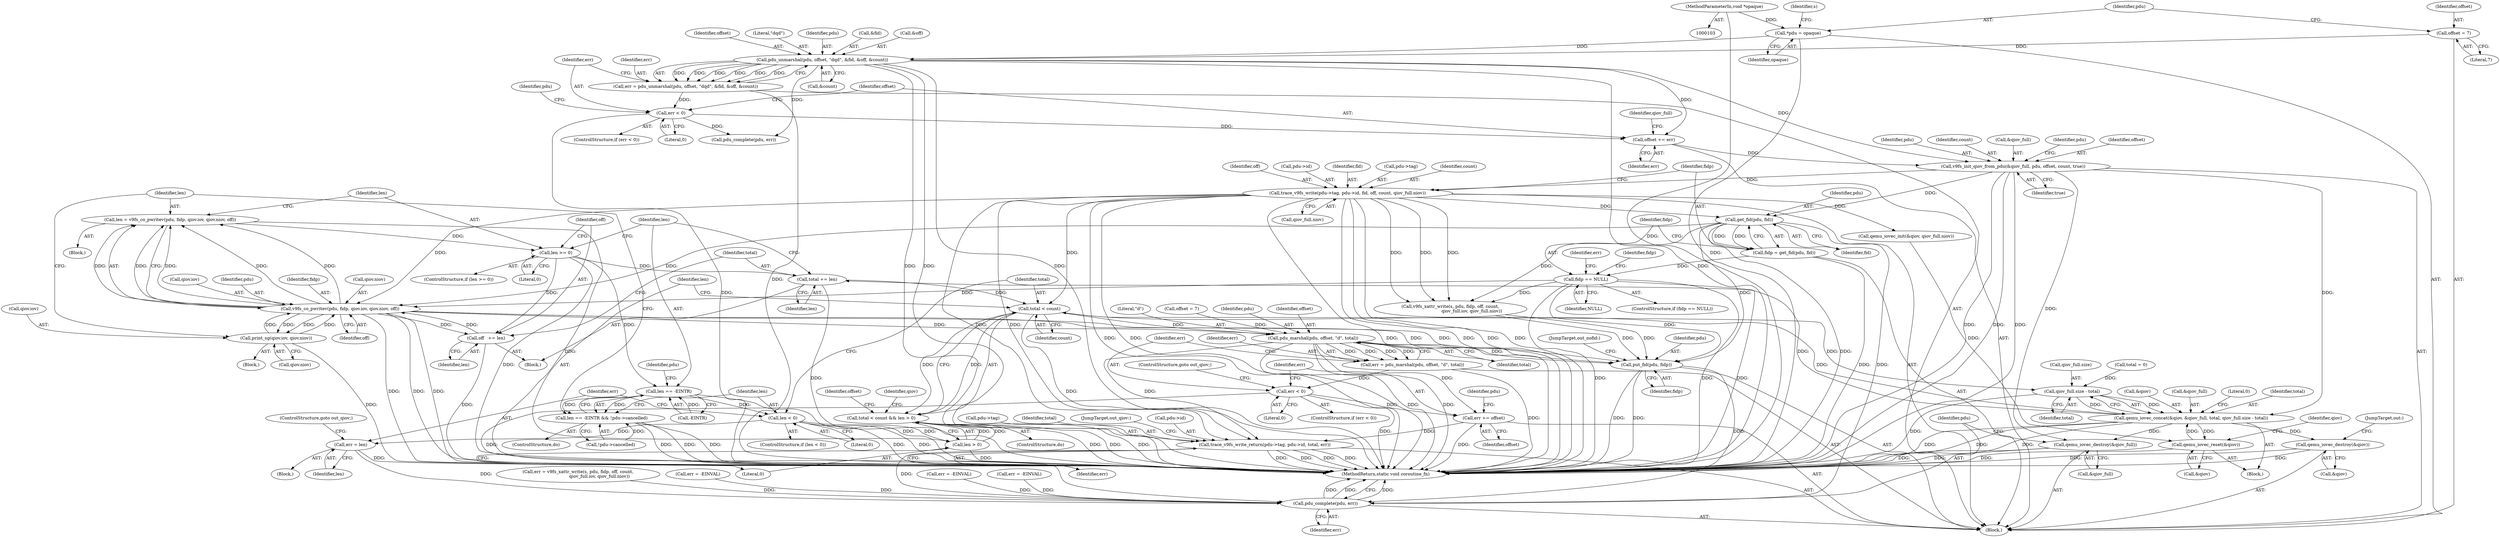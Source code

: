 digraph "0_qemu_fdfcc9aeea1492f4b819a24c94dfb678145b1bf9@API" {
"1000280" [label="(Call,len = v9fs_co_pwritev(pdu, fidp, qiov.iov, qiov.niov, off))"];
"1000282" [label="(Call,v9fs_co_pwritev(pdu, fidp, qiov.iov, qiov.niov, off))"];
"1000181" [label="(Call,get_fid(pdu, fid))"];
"1000159" [label="(Call,v9fs_init_qiov_from_pdu(&qiov_full, pdu, offset, count, true))"];
"1000137" [label="(Call,pdu_unmarshal(pdu, offset, \"dqd\", &fid, &off, &count))"];
"1000124" [label="(Call,*pdu = opaque)"];
"1000104" [label="(MethodParameterIn,void *opaque)"];
"1000119" [label="(Call,offset = 7)"];
"1000156" [label="(Call,offset += err)"];
"1000148" [label="(Call,err < 0)"];
"1000135" [label="(Call,err = pdu_unmarshal(pdu, offset, \"dqd\", &fid, &off, &count))"];
"1000166" [label="(Call,trace_v9fs_write(pdu->tag, pdu->id, fid, off, count, qiov_full.niov))"];
"1000185" [label="(Call,fidp == NULL)"];
"1000179" [label="(Call,fidp = get_fid(pdu, fid))"];
"1000271" [label="(Call,print_sg(qiov.iov, qiov.niov))"];
"1000297" [label="(Call,off   += len)"];
"1000293" [label="(Call,len >= 0)"];
"1000280" [label="(Call,len = v9fs_co_pwritev(pdu, fidp, qiov.iov, qiov.niov, off))"];
"1000333" [label="(Call,pdu_marshal(pdu, offset, \"d\", total))"];
"1000331" [label="(Call,err = pdu_marshal(pdu, offset, \"d\", total))"];
"1000339" [label="(Call,err < 0)"];
"1000344" [label="(Call,err += offset)"];
"1000347" [label="(Call,trace_v9fs_write_return(pdu->tag, pdu->id, total, err))"];
"1000368" [label="(Call,pdu_complete(pdu, err))"];
"1000361" [label="(Call,put_fid(pdu, fidp))"];
"1000300" [label="(Call,total += len)"];
"1000322" [label="(Call,total < count)"];
"1000263" [label="(Call,qiov_full.size - total)"];
"1000257" [label="(Call,qemu_iovec_concat(&qiov, &qiov_full, total, qiov_full.size - total))"];
"1000254" [label="(Call,qemu_iovec_reset(&qiov))"];
"1000357" [label="(Call,qemu_iovec_destroy(&qiov))"];
"1000365" [label="(Call,qemu_iovec_destroy(&qiov_full))"];
"1000321" [label="(Call,total < count && len > 0)"];
"1000304" [label="(Call,len == -EINTR)"];
"1000303" [label="(Call,len == -EINTR && !pdu->cancelled)"];
"1000313" [label="(Call,len < 0)"];
"1000317" [label="(Call,err = len)"];
"1000325" [label="(Call,len > 0)"];
"1000292" [label="(ControlStructure,if (len >= 0))"];
"1000182" [label="(Identifier,pdu)"];
"1000326" [label="(Identifier,len)"];
"1000349" [label="(Identifier,pdu)"];
"1000315" [label="(Literal,0)"];
"1000258" [label="(Call,&qiov)"];
"1000362" [label="(Identifier,pdu)"];
"1000186" [label="(Identifier,fidp)"];
"1000257" [label="(Call,qemu_iovec_concat(&qiov, &qiov_full, total, qiov_full.size - total))"];
"1000314" [label="(Identifier,len)"];
"1000137" [label="(Call,pdu_unmarshal(pdu, offset, \"dqd\", &fid, &off, &count))"];
"1000270" [label="(Block,)"];
"1000301" [label="(Identifier,total)"];
"1000141" [label="(Call,&fid)"];
"1000156" [label="(Call,offset += err)"];
"1000271" [label="(Call,print_sg(qiov.iov, qiov.niov))"];
"1000346" [label="(Identifier,offset)"];
"1000211" [label="(Call,err = -EINVAL)"];
"1000124" [label="(Call,*pdu = opaque)"];
"1000344" [label="(Call,err += offset)"];
"1000162" [label="(Identifier,pdu)"];
"1000304" [label="(Call,len == -EINTR)"];
"1000275" [label="(Call,qiov.niov)"];
"1000241" [label="(Call,err = -EINVAL)"];
"1000115" [label="(Call,total = 0)"];
"1000179" [label="(Call,fidp = get_fid(pdu, fid))"];
"1000306" [label="(Call,-EINTR)"];
"1000176" [label="(Call,qiov_full.niov)"];
"1000170" [label="(Call,pdu->id)"];
"1000313" [label="(Call,len < 0)"];
"1000145" [label="(Call,&count)"];
"1000356" [label="(JumpTarget,out_qiov:)"];
"1000328" [label="(Call,offset = 7)"];
"1000325" [label="(Call,len > 0)"];
"1000126" [label="(Identifier,opaque)"];
"1000321" [label="(Call,total < count && len > 0)"];
"1000319" [label="(Identifier,len)"];
"1000334" [label="(Identifier,pdu)"];
"1000335" [label="(Identifier,offset)"];
"1000297" [label="(Call,off   += len)"];
"1000291" [label="(Identifier,off)"];
"1000371" [label="(MethodReturn,static void coroutine_fn)"];
"1000143" [label="(Call,&off)"];
"1000167" [label="(Call,pdu->tag)"];
"1000331" [label="(Call,err = pdu_marshal(pdu, offset, \"d\", total))"];
"1000252" [label="(ControlStructure,do)"];
"1000256" [label="(Identifier,qiov)"];
"1000323" [label="(Identifier,total)"];
"1000189" [label="(Call,err = -EINVAL)"];
"1000340" [label="(Identifier,err)"];
"1000120" [label="(Identifier,offset)"];
"1000161" [label="(Identifier,qiov_full)"];
"1000164" [label="(Identifier,count)"];
"1000119" [label="(Call,offset = 7)"];
"1000136" [label="(Identifier,err)"];
"1000160" [label="(Call,&qiov_full)"];
"1000308" [label="(Call,!pdu->cancelled)"];
"1000264" [label="(Call,qiov_full.size)"];
"1000341" [label="(Literal,0)"];
"1000168" [label="(Identifier,pdu)"];
"1000149" [label="(Identifier,err)"];
"1000272" [label="(Call,qiov.iov)"];
"1000226" [label="(Call,v9fs_xattr_write(s, pdu, fidp, off, count,\n                               qiov_full.iov, qiov_full.niov))"];
"1000365" [label="(Call,qemu_iovec_destroy(&qiov_full))"];
"1000263" [label="(Call,qiov_full.size - total)"];
"1000288" [label="(Call,qiov.niov)"];
"1000343" [label="(ControlStructure,goto out_qiov;)"];
"1000260" [label="(Call,&qiov_full)"];
"1000361" [label="(Call,put_fid(pdu, fidp))"];
"1000310" [label="(Identifier,pdu)"];
"1000351" [label="(Call,pdu->id)"];
"1000318" [label="(Identifier,err)"];
"1000296" [label="(Block,)"];
"1000285" [label="(Call,qiov.iov)"];
"1000279" [label="(Block,)"];
"1000348" [label="(Call,pdu->tag)"];
"1000175" [label="(Identifier,count)"];
"1000370" [label="(Identifier,err)"];
"1000224" [label="(Call,err = v9fs_xattr_write(s, pdu, fidp, off, count,\n                               qiov_full.iov, qiov_full.niov))"];
"1000345" [label="(Identifier,err)"];
"1000281" [label="(Identifier,len)"];
"1000294" [label="(Identifier,len)"];
"1000366" [label="(Call,&qiov_full)"];
"1000360" [label="(JumpTarget,out:)"];
"1000157" [label="(Identifier,offset)"];
"1000303" [label="(Call,len == -EINTR && !pdu->cancelled)"];
"1000104" [label="(MethodParameterIn,void *opaque)"];
"1000305" [label="(Identifier,len)"];
"1000190" [label="(Identifier,err)"];
"1000337" [label="(Identifier,total)"];
"1000148" [label="(Call,err < 0)"];
"1000147" [label="(ControlStructure,if (err < 0))"];
"1000354" [label="(Identifier,total)"];
"1000299" [label="(Identifier,len)"];
"1000320" [label="(ControlStructure,goto out_qiov;)"];
"1000183" [label="(Identifier,fid)"];
"1000153" [label="(Identifier,pdu)"];
"1000300" [label="(Call,total += len)"];
"1000282" [label="(Call,v9fs_co_pwritev(pdu, fidp, qiov.iov, qiov.niov, off))"];
"1000347" [label="(Call,trace_v9fs_write_return(pdu->tag, pdu->id, total, err))"];
"1000269" [label="(Literal,0)"];
"1000253" [label="(Block,)"];
"1000338" [label="(ControlStructure,if (err < 0))"];
"1000329" [label="(Identifier,offset)"];
"1000358" [label="(Call,&qiov)"];
"1000283" [label="(Identifier,pdu)"];
"1000368" [label="(Call,pdu_complete(pdu, err))"];
"1000280" [label="(Call,len = v9fs_co_pwritev(pdu, fidp, qiov.iov, qiov.niov, off))"];
"1000174" [label="(Identifier,off)"];
"1000152" [label="(Call,pdu_complete(pdu, err))"];
"1000317" [label="(Call,err = len)"];
"1000105" [label="(Block,)"];
"1000150" [label="(Literal,0)"];
"1000336" [label="(Literal,\"d\")"];
"1000259" [label="(Identifier,qiov)"];
"1000158" [label="(Identifier,err)"];
"1000262" [label="(Identifier,total)"];
"1000121" [label="(Literal,7)"];
"1000324" [label="(Identifier,count)"];
"1000369" [label="(Identifier,pdu)"];
"1000364" [label="(JumpTarget,out_nofid:)"];
"1000254" [label="(Call,qemu_iovec_reset(&qiov))"];
"1000278" [label="(ControlStructure,do)"];
"1000327" [label="(Literal,0)"];
"1000139" [label="(Identifier,offset)"];
"1000166" [label="(Call,trace_v9fs_write(pdu->tag, pdu->id, fid, off, count, qiov_full.niov))"];
"1000197" [label="(Identifier,fidp)"];
"1000355" [label="(Identifier,err)"];
"1000316" [label="(Block,)"];
"1000246" [label="(Call,qemu_iovec_init(&qiov, qiov_full.niov))"];
"1000267" [label="(Identifier,total)"];
"1000332" [label="(Identifier,err)"];
"1000180" [label="(Identifier,fidp)"];
"1000284" [label="(Identifier,fidp)"];
"1000295" [label="(Literal,0)"];
"1000140" [label="(Literal,\"dqd\")"];
"1000165" [label="(Identifier,true)"];
"1000184" [label="(ControlStructure,if (fidp == NULL))"];
"1000138" [label="(Identifier,pdu)"];
"1000135" [label="(Call,err = pdu_unmarshal(pdu, offset, \"dqd\", &fid, &off, &count))"];
"1000298" [label="(Identifier,off)"];
"1000312" [label="(ControlStructure,if (len < 0))"];
"1000129" [label="(Identifier,s)"];
"1000159" [label="(Call,v9fs_init_qiov_from_pdu(&qiov_full, pdu, offset, count, true))"];
"1000125" [label="(Identifier,pdu)"];
"1000187" [label="(Identifier,NULL)"];
"1000293" [label="(Call,len >= 0)"];
"1000255" [label="(Call,&qiov)"];
"1000163" [label="(Identifier,offset)"];
"1000322" [label="(Call,total < count)"];
"1000357" [label="(Call,qemu_iovec_destroy(&qiov))"];
"1000333" [label="(Call,pdu_marshal(pdu, offset, \"d\", total))"];
"1000173" [label="(Identifier,fid)"];
"1000339" [label="(Call,err < 0)"];
"1000185" [label="(Call,fidp == NULL)"];
"1000363" [label="(Identifier,fidp)"];
"1000302" [label="(Identifier,len)"];
"1000181" [label="(Call,get_fid(pdu, fid))"];
"1000280" -> "1000279"  [label="AST: "];
"1000280" -> "1000282"  [label="CFG: "];
"1000281" -> "1000280"  [label="AST: "];
"1000282" -> "1000280"  [label="AST: "];
"1000294" -> "1000280"  [label="CFG: "];
"1000280" -> "1000371"  [label="DDG: "];
"1000282" -> "1000280"  [label="DDG: "];
"1000282" -> "1000280"  [label="DDG: "];
"1000282" -> "1000280"  [label="DDG: "];
"1000282" -> "1000280"  [label="DDG: "];
"1000282" -> "1000280"  [label="DDG: "];
"1000280" -> "1000293"  [label="DDG: "];
"1000282" -> "1000291"  [label="CFG: "];
"1000283" -> "1000282"  [label="AST: "];
"1000284" -> "1000282"  [label="AST: "];
"1000285" -> "1000282"  [label="AST: "];
"1000288" -> "1000282"  [label="AST: "];
"1000291" -> "1000282"  [label="AST: "];
"1000282" -> "1000371"  [label="DDG: "];
"1000282" -> "1000371"  [label="DDG: "];
"1000282" -> "1000371"  [label="DDG: "];
"1000282" -> "1000271"  [label="DDG: "];
"1000282" -> "1000271"  [label="DDG: "];
"1000181" -> "1000282"  [label="DDG: "];
"1000185" -> "1000282"  [label="DDG: "];
"1000271" -> "1000282"  [label="DDG: "];
"1000271" -> "1000282"  [label="DDG: "];
"1000166" -> "1000282"  [label="DDG: "];
"1000297" -> "1000282"  [label="DDG: "];
"1000282" -> "1000297"  [label="DDG: "];
"1000282" -> "1000333"  [label="DDG: "];
"1000282" -> "1000361"  [label="DDG: "];
"1000282" -> "1000361"  [label="DDG: "];
"1000181" -> "1000179"  [label="AST: "];
"1000181" -> "1000183"  [label="CFG: "];
"1000182" -> "1000181"  [label="AST: "];
"1000183" -> "1000181"  [label="AST: "];
"1000179" -> "1000181"  [label="CFG: "];
"1000181" -> "1000371"  [label="DDG: "];
"1000181" -> "1000179"  [label="DDG: "];
"1000181" -> "1000179"  [label="DDG: "];
"1000159" -> "1000181"  [label="DDG: "];
"1000166" -> "1000181"  [label="DDG: "];
"1000181" -> "1000226"  [label="DDG: "];
"1000181" -> "1000361"  [label="DDG: "];
"1000181" -> "1000368"  [label="DDG: "];
"1000159" -> "1000105"  [label="AST: "];
"1000159" -> "1000165"  [label="CFG: "];
"1000160" -> "1000159"  [label="AST: "];
"1000162" -> "1000159"  [label="AST: "];
"1000163" -> "1000159"  [label="AST: "];
"1000164" -> "1000159"  [label="AST: "];
"1000165" -> "1000159"  [label="AST: "];
"1000168" -> "1000159"  [label="CFG: "];
"1000159" -> "1000371"  [label="DDG: "];
"1000159" -> "1000371"  [label="DDG: "];
"1000159" -> "1000371"  [label="DDG: "];
"1000137" -> "1000159"  [label="DDG: "];
"1000156" -> "1000159"  [label="DDG: "];
"1000159" -> "1000166"  [label="DDG: "];
"1000159" -> "1000257"  [label="DDG: "];
"1000159" -> "1000365"  [label="DDG: "];
"1000137" -> "1000135"  [label="AST: "];
"1000137" -> "1000145"  [label="CFG: "];
"1000138" -> "1000137"  [label="AST: "];
"1000139" -> "1000137"  [label="AST: "];
"1000140" -> "1000137"  [label="AST: "];
"1000141" -> "1000137"  [label="AST: "];
"1000143" -> "1000137"  [label="AST: "];
"1000145" -> "1000137"  [label="AST: "];
"1000135" -> "1000137"  [label="CFG: "];
"1000137" -> "1000371"  [label="DDG: "];
"1000137" -> "1000371"  [label="DDG: "];
"1000137" -> "1000371"  [label="DDG: "];
"1000137" -> "1000371"  [label="DDG: "];
"1000137" -> "1000135"  [label="DDG: "];
"1000137" -> "1000135"  [label="DDG: "];
"1000137" -> "1000135"  [label="DDG: "];
"1000137" -> "1000135"  [label="DDG: "];
"1000137" -> "1000135"  [label="DDG: "];
"1000137" -> "1000135"  [label="DDG: "];
"1000124" -> "1000137"  [label="DDG: "];
"1000119" -> "1000137"  [label="DDG: "];
"1000137" -> "1000152"  [label="DDG: "];
"1000137" -> "1000156"  [label="DDG: "];
"1000124" -> "1000105"  [label="AST: "];
"1000124" -> "1000126"  [label="CFG: "];
"1000125" -> "1000124"  [label="AST: "];
"1000126" -> "1000124"  [label="AST: "];
"1000129" -> "1000124"  [label="CFG: "];
"1000124" -> "1000371"  [label="DDG: "];
"1000104" -> "1000124"  [label="DDG: "];
"1000104" -> "1000103"  [label="AST: "];
"1000104" -> "1000371"  [label="DDG: "];
"1000119" -> "1000105"  [label="AST: "];
"1000119" -> "1000121"  [label="CFG: "];
"1000120" -> "1000119"  [label="AST: "];
"1000121" -> "1000119"  [label="AST: "];
"1000125" -> "1000119"  [label="CFG: "];
"1000156" -> "1000105"  [label="AST: "];
"1000156" -> "1000158"  [label="CFG: "];
"1000157" -> "1000156"  [label="AST: "];
"1000158" -> "1000156"  [label="AST: "];
"1000161" -> "1000156"  [label="CFG: "];
"1000148" -> "1000156"  [label="DDG: "];
"1000148" -> "1000147"  [label="AST: "];
"1000148" -> "1000150"  [label="CFG: "];
"1000149" -> "1000148"  [label="AST: "];
"1000150" -> "1000148"  [label="AST: "];
"1000153" -> "1000148"  [label="CFG: "];
"1000157" -> "1000148"  [label="CFG: "];
"1000148" -> "1000371"  [label="DDG: "];
"1000135" -> "1000148"  [label="DDG: "];
"1000148" -> "1000152"  [label="DDG: "];
"1000135" -> "1000105"  [label="AST: "];
"1000136" -> "1000135"  [label="AST: "];
"1000149" -> "1000135"  [label="CFG: "];
"1000135" -> "1000371"  [label="DDG: "];
"1000166" -> "1000105"  [label="AST: "];
"1000166" -> "1000176"  [label="CFG: "];
"1000167" -> "1000166"  [label="AST: "];
"1000170" -> "1000166"  [label="AST: "];
"1000173" -> "1000166"  [label="AST: "];
"1000174" -> "1000166"  [label="AST: "];
"1000175" -> "1000166"  [label="AST: "];
"1000176" -> "1000166"  [label="AST: "];
"1000180" -> "1000166"  [label="CFG: "];
"1000166" -> "1000371"  [label="DDG: "];
"1000166" -> "1000371"  [label="DDG: "];
"1000166" -> "1000371"  [label="DDG: "];
"1000166" -> "1000371"  [label="DDG: "];
"1000166" -> "1000371"  [label="DDG: "];
"1000166" -> "1000371"  [label="DDG: "];
"1000166" -> "1000226"  [label="DDG: "];
"1000166" -> "1000226"  [label="DDG: "];
"1000166" -> "1000226"  [label="DDG: "];
"1000166" -> "1000246"  [label="DDG: "];
"1000166" -> "1000322"  [label="DDG: "];
"1000166" -> "1000347"  [label="DDG: "];
"1000166" -> "1000347"  [label="DDG: "];
"1000185" -> "1000184"  [label="AST: "];
"1000185" -> "1000187"  [label="CFG: "];
"1000186" -> "1000185"  [label="AST: "];
"1000187" -> "1000185"  [label="AST: "];
"1000190" -> "1000185"  [label="CFG: "];
"1000197" -> "1000185"  [label="CFG: "];
"1000185" -> "1000371"  [label="DDG: "];
"1000185" -> "1000371"  [label="DDG: "];
"1000185" -> "1000371"  [label="DDG: "];
"1000179" -> "1000185"  [label="DDG: "];
"1000185" -> "1000226"  [label="DDG: "];
"1000185" -> "1000361"  [label="DDG: "];
"1000179" -> "1000105"  [label="AST: "];
"1000180" -> "1000179"  [label="AST: "];
"1000186" -> "1000179"  [label="CFG: "];
"1000179" -> "1000371"  [label="DDG: "];
"1000271" -> "1000270"  [label="AST: "];
"1000271" -> "1000275"  [label="CFG: "];
"1000272" -> "1000271"  [label="AST: "];
"1000275" -> "1000271"  [label="AST: "];
"1000281" -> "1000271"  [label="CFG: "];
"1000271" -> "1000371"  [label="DDG: "];
"1000297" -> "1000296"  [label="AST: "];
"1000297" -> "1000299"  [label="CFG: "];
"1000298" -> "1000297"  [label="AST: "];
"1000299" -> "1000297"  [label="AST: "];
"1000301" -> "1000297"  [label="CFG: "];
"1000297" -> "1000371"  [label="DDG: "];
"1000293" -> "1000297"  [label="DDG: "];
"1000293" -> "1000292"  [label="AST: "];
"1000293" -> "1000295"  [label="CFG: "];
"1000294" -> "1000293"  [label="AST: "];
"1000295" -> "1000293"  [label="AST: "];
"1000305" -> "1000293"  [label="CFG: "];
"1000298" -> "1000293"  [label="CFG: "];
"1000293" -> "1000371"  [label="DDG: "];
"1000293" -> "1000300"  [label="DDG: "];
"1000293" -> "1000304"  [label="DDG: "];
"1000333" -> "1000331"  [label="AST: "];
"1000333" -> "1000337"  [label="CFG: "];
"1000334" -> "1000333"  [label="AST: "];
"1000335" -> "1000333"  [label="AST: "];
"1000336" -> "1000333"  [label="AST: "];
"1000337" -> "1000333"  [label="AST: "];
"1000331" -> "1000333"  [label="CFG: "];
"1000333" -> "1000371"  [label="DDG: "];
"1000333" -> "1000371"  [label="DDG: "];
"1000333" -> "1000331"  [label="DDG: "];
"1000333" -> "1000331"  [label="DDG: "];
"1000333" -> "1000331"  [label="DDG: "];
"1000333" -> "1000331"  [label="DDG: "];
"1000328" -> "1000333"  [label="DDG: "];
"1000322" -> "1000333"  [label="DDG: "];
"1000333" -> "1000344"  [label="DDG: "];
"1000333" -> "1000347"  [label="DDG: "];
"1000333" -> "1000361"  [label="DDG: "];
"1000331" -> "1000105"  [label="AST: "];
"1000332" -> "1000331"  [label="AST: "];
"1000340" -> "1000331"  [label="CFG: "];
"1000331" -> "1000371"  [label="DDG: "];
"1000331" -> "1000339"  [label="DDG: "];
"1000339" -> "1000338"  [label="AST: "];
"1000339" -> "1000341"  [label="CFG: "];
"1000340" -> "1000339"  [label="AST: "];
"1000341" -> "1000339"  [label="AST: "];
"1000343" -> "1000339"  [label="CFG: "];
"1000345" -> "1000339"  [label="CFG: "];
"1000339" -> "1000371"  [label="DDG: "];
"1000339" -> "1000344"  [label="DDG: "];
"1000339" -> "1000368"  [label="DDG: "];
"1000344" -> "1000105"  [label="AST: "];
"1000344" -> "1000346"  [label="CFG: "];
"1000345" -> "1000344"  [label="AST: "];
"1000346" -> "1000344"  [label="AST: "];
"1000349" -> "1000344"  [label="CFG: "];
"1000344" -> "1000371"  [label="DDG: "];
"1000344" -> "1000347"  [label="DDG: "];
"1000347" -> "1000105"  [label="AST: "];
"1000347" -> "1000355"  [label="CFG: "];
"1000348" -> "1000347"  [label="AST: "];
"1000351" -> "1000347"  [label="AST: "];
"1000354" -> "1000347"  [label="AST: "];
"1000355" -> "1000347"  [label="AST: "];
"1000356" -> "1000347"  [label="CFG: "];
"1000347" -> "1000371"  [label="DDG: "];
"1000347" -> "1000371"  [label="DDG: "];
"1000347" -> "1000371"  [label="DDG: "];
"1000347" -> "1000371"  [label="DDG: "];
"1000347" -> "1000368"  [label="DDG: "];
"1000368" -> "1000105"  [label="AST: "];
"1000368" -> "1000370"  [label="CFG: "];
"1000369" -> "1000368"  [label="AST: "];
"1000370" -> "1000368"  [label="AST: "];
"1000371" -> "1000368"  [label="CFG: "];
"1000368" -> "1000371"  [label="DDG: "];
"1000368" -> "1000371"  [label="DDG: "];
"1000368" -> "1000371"  [label="DDG: "];
"1000361" -> "1000368"  [label="DDG: "];
"1000224" -> "1000368"  [label="DDG: "];
"1000211" -> "1000368"  [label="DDG: "];
"1000241" -> "1000368"  [label="DDG: "];
"1000189" -> "1000368"  [label="DDG: "];
"1000317" -> "1000368"  [label="DDG: "];
"1000361" -> "1000105"  [label="AST: "];
"1000361" -> "1000363"  [label="CFG: "];
"1000362" -> "1000361"  [label="AST: "];
"1000363" -> "1000361"  [label="AST: "];
"1000364" -> "1000361"  [label="CFG: "];
"1000361" -> "1000371"  [label="DDG: "];
"1000361" -> "1000371"  [label="DDG: "];
"1000226" -> "1000361"  [label="DDG: "];
"1000226" -> "1000361"  [label="DDG: "];
"1000300" -> "1000296"  [label="AST: "];
"1000300" -> "1000302"  [label="CFG: "];
"1000301" -> "1000300"  [label="AST: "];
"1000302" -> "1000300"  [label="AST: "];
"1000305" -> "1000300"  [label="CFG: "];
"1000300" -> "1000371"  [label="DDG: "];
"1000257" -> "1000300"  [label="DDG: "];
"1000300" -> "1000322"  [label="DDG: "];
"1000322" -> "1000321"  [label="AST: "];
"1000322" -> "1000324"  [label="CFG: "];
"1000323" -> "1000322"  [label="AST: "];
"1000324" -> "1000322"  [label="AST: "];
"1000326" -> "1000322"  [label="CFG: "];
"1000321" -> "1000322"  [label="CFG: "];
"1000322" -> "1000371"  [label="DDG: "];
"1000322" -> "1000263"  [label="DDG: "];
"1000322" -> "1000321"  [label="DDG: "];
"1000322" -> "1000321"  [label="DDG: "];
"1000257" -> "1000322"  [label="DDG: "];
"1000263" -> "1000257"  [label="AST: "];
"1000263" -> "1000267"  [label="CFG: "];
"1000264" -> "1000263"  [label="AST: "];
"1000267" -> "1000263"  [label="AST: "];
"1000257" -> "1000263"  [label="CFG: "];
"1000263" -> "1000371"  [label="DDG: "];
"1000263" -> "1000257"  [label="DDG: "];
"1000263" -> "1000257"  [label="DDG: "];
"1000115" -> "1000263"  [label="DDG: "];
"1000257" -> "1000253"  [label="AST: "];
"1000258" -> "1000257"  [label="AST: "];
"1000260" -> "1000257"  [label="AST: "];
"1000262" -> "1000257"  [label="AST: "];
"1000269" -> "1000257"  [label="CFG: "];
"1000257" -> "1000371"  [label="DDG: "];
"1000257" -> "1000371"  [label="DDG: "];
"1000257" -> "1000371"  [label="DDG: "];
"1000257" -> "1000254"  [label="DDG: "];
"1000254" -> "1000257"  [label="DDG: "];
"1000257" -> "1000357"  [label="DDG: "];
"1000257" -> "1000365"  [label="DDG: "];
"1000254" -> "1000253"  [label="AST: "];
"1000254" -> "1000255"  [label="CFG: "];
"1000255" -> "1000254"  [label="AST: "];
"1000259" -> "1000254"  [label="CFG: "];
"1000254" -> "1000371"  [label="DDG: "];
"1000246" -> "1000254"  [label="DDG: "];
"1000357" -> "1000105"  [label="AST: "];
"1000357" -> "1000358"  [label="CFG: "];
"1000358" -> "1000357"  [label="AST: "];
"1000360" -> "1000357"  [label="CFG: "];
"1000357" -> "1000371"  [label="DDG: "];
"1000357" -> "1000371"  [label="DDG: "];
"1000365" -> "1000105"  [label="AST: "];
"1000365" -> "1000366"  [label="CFG: "];
"1000366" -> "1000365"  [label="AST: "];
"1000369" -> "1000365"  [label="CFG: "];
"1000365" -> "1000371"  [label="DDG: "];
"1000365" -> "1000371"  [label="DDG: "];
"1000321" -> "1000252"  [label="AST: "];
"1000321" -> "1000325"  [label="CFG: "];
"1000325" -> "1000321"  [label="AST: "];
"1000256" -> "1000321"  [label="CFG: "];
"1000329" -> "1000321"  [label="CFG: "];
"1000321" -> "1000371"  [label="DDG: "];
"1000321" -> "1000371"  [label="DDG: "];
"1000321" -> "1000371"  [label="DDG: "];
"1000325" -> "1000321"  [label="DDG: "];
"1000325" -> "1000321"  [label="DDG: "];
"1000304" -> "1000303"  [label="AST: "];
"1000304" -> "1000306"  [label="CFG: "];
"1000305" -> "1000304"  [label="AST: "];
"1000306" -> "1000304"  [label="AST: "];
"1000310" -> "1000304"  [label="CFG: "];
"1000303" -> "1000304"  [label="CFG: "];
"1000304" -> "1000371"  [label="DDG: "];
"1000304" -> "1000303"  [label="DDG: "];
"1000304" -> "1000303"  [label="DDG: "];
"1000306" -> "1000304"  [label="DDG: "];
"1000304" -> "1000313"  [label="DDG: "];
"1000303" -> "1000278"  [label="AST: "];
"1000303" -> "1000308"  [label="CFG: "];
"1000308" -> "1000303"  [label="AST: "];
"1000281" -> "1000303"  [label="CFG: "];
"1000314" -> "1000303"  [label="CFG: "];
"1000303" -> "1000371"  [label="DDG: "];
"1000303" -> "1000371"  [label="DDG: "];
"1000303" -> "1000371"  [label="DDG: "];
"1000308" -> "1000303"  [label="DDG: "];
"1000313" -> "1000312"  [label="AST: "];
"1000313" -> "1000315"  [label="CFG: "];
"1000314" -> "1000313"  [label="AST: "];
"1000315" -> "1000313"  [label="AST: "];
"1000323" -> "1000313"  [label="CFG: "];
"1000318" -> "1000313"  [label="CFG: "];
"1000313" -> "1000371"  [label="DDG: "];
"1000313" -> "1000371"  [label="DDG: "];
"1000313" -> "1000317"  [label="DDG: "];
"1000313" -> "1000325"  [label="DDG: "];
"1000317" -> "1000316"  [label="AST: "];
"1000317" -> "1000319"  [label="CFG: "];
"1000318" -> "1000317"  [label="AST: "];
"1000319" -> "1000317"  [label="AST: "];
"1000320" -> "1000317"  [label="CFG: "];
"1000317" -> "1000371"  [label="DDG: "];
"1000325" -> "1000327"  [label="CFG: "];
"1000326" -> "1000325"  [label="AST: "];
"1000327" -> "1000325"  [label="AST: "];
"1000325" -> "1000371"  [label="DDG: "];
}
